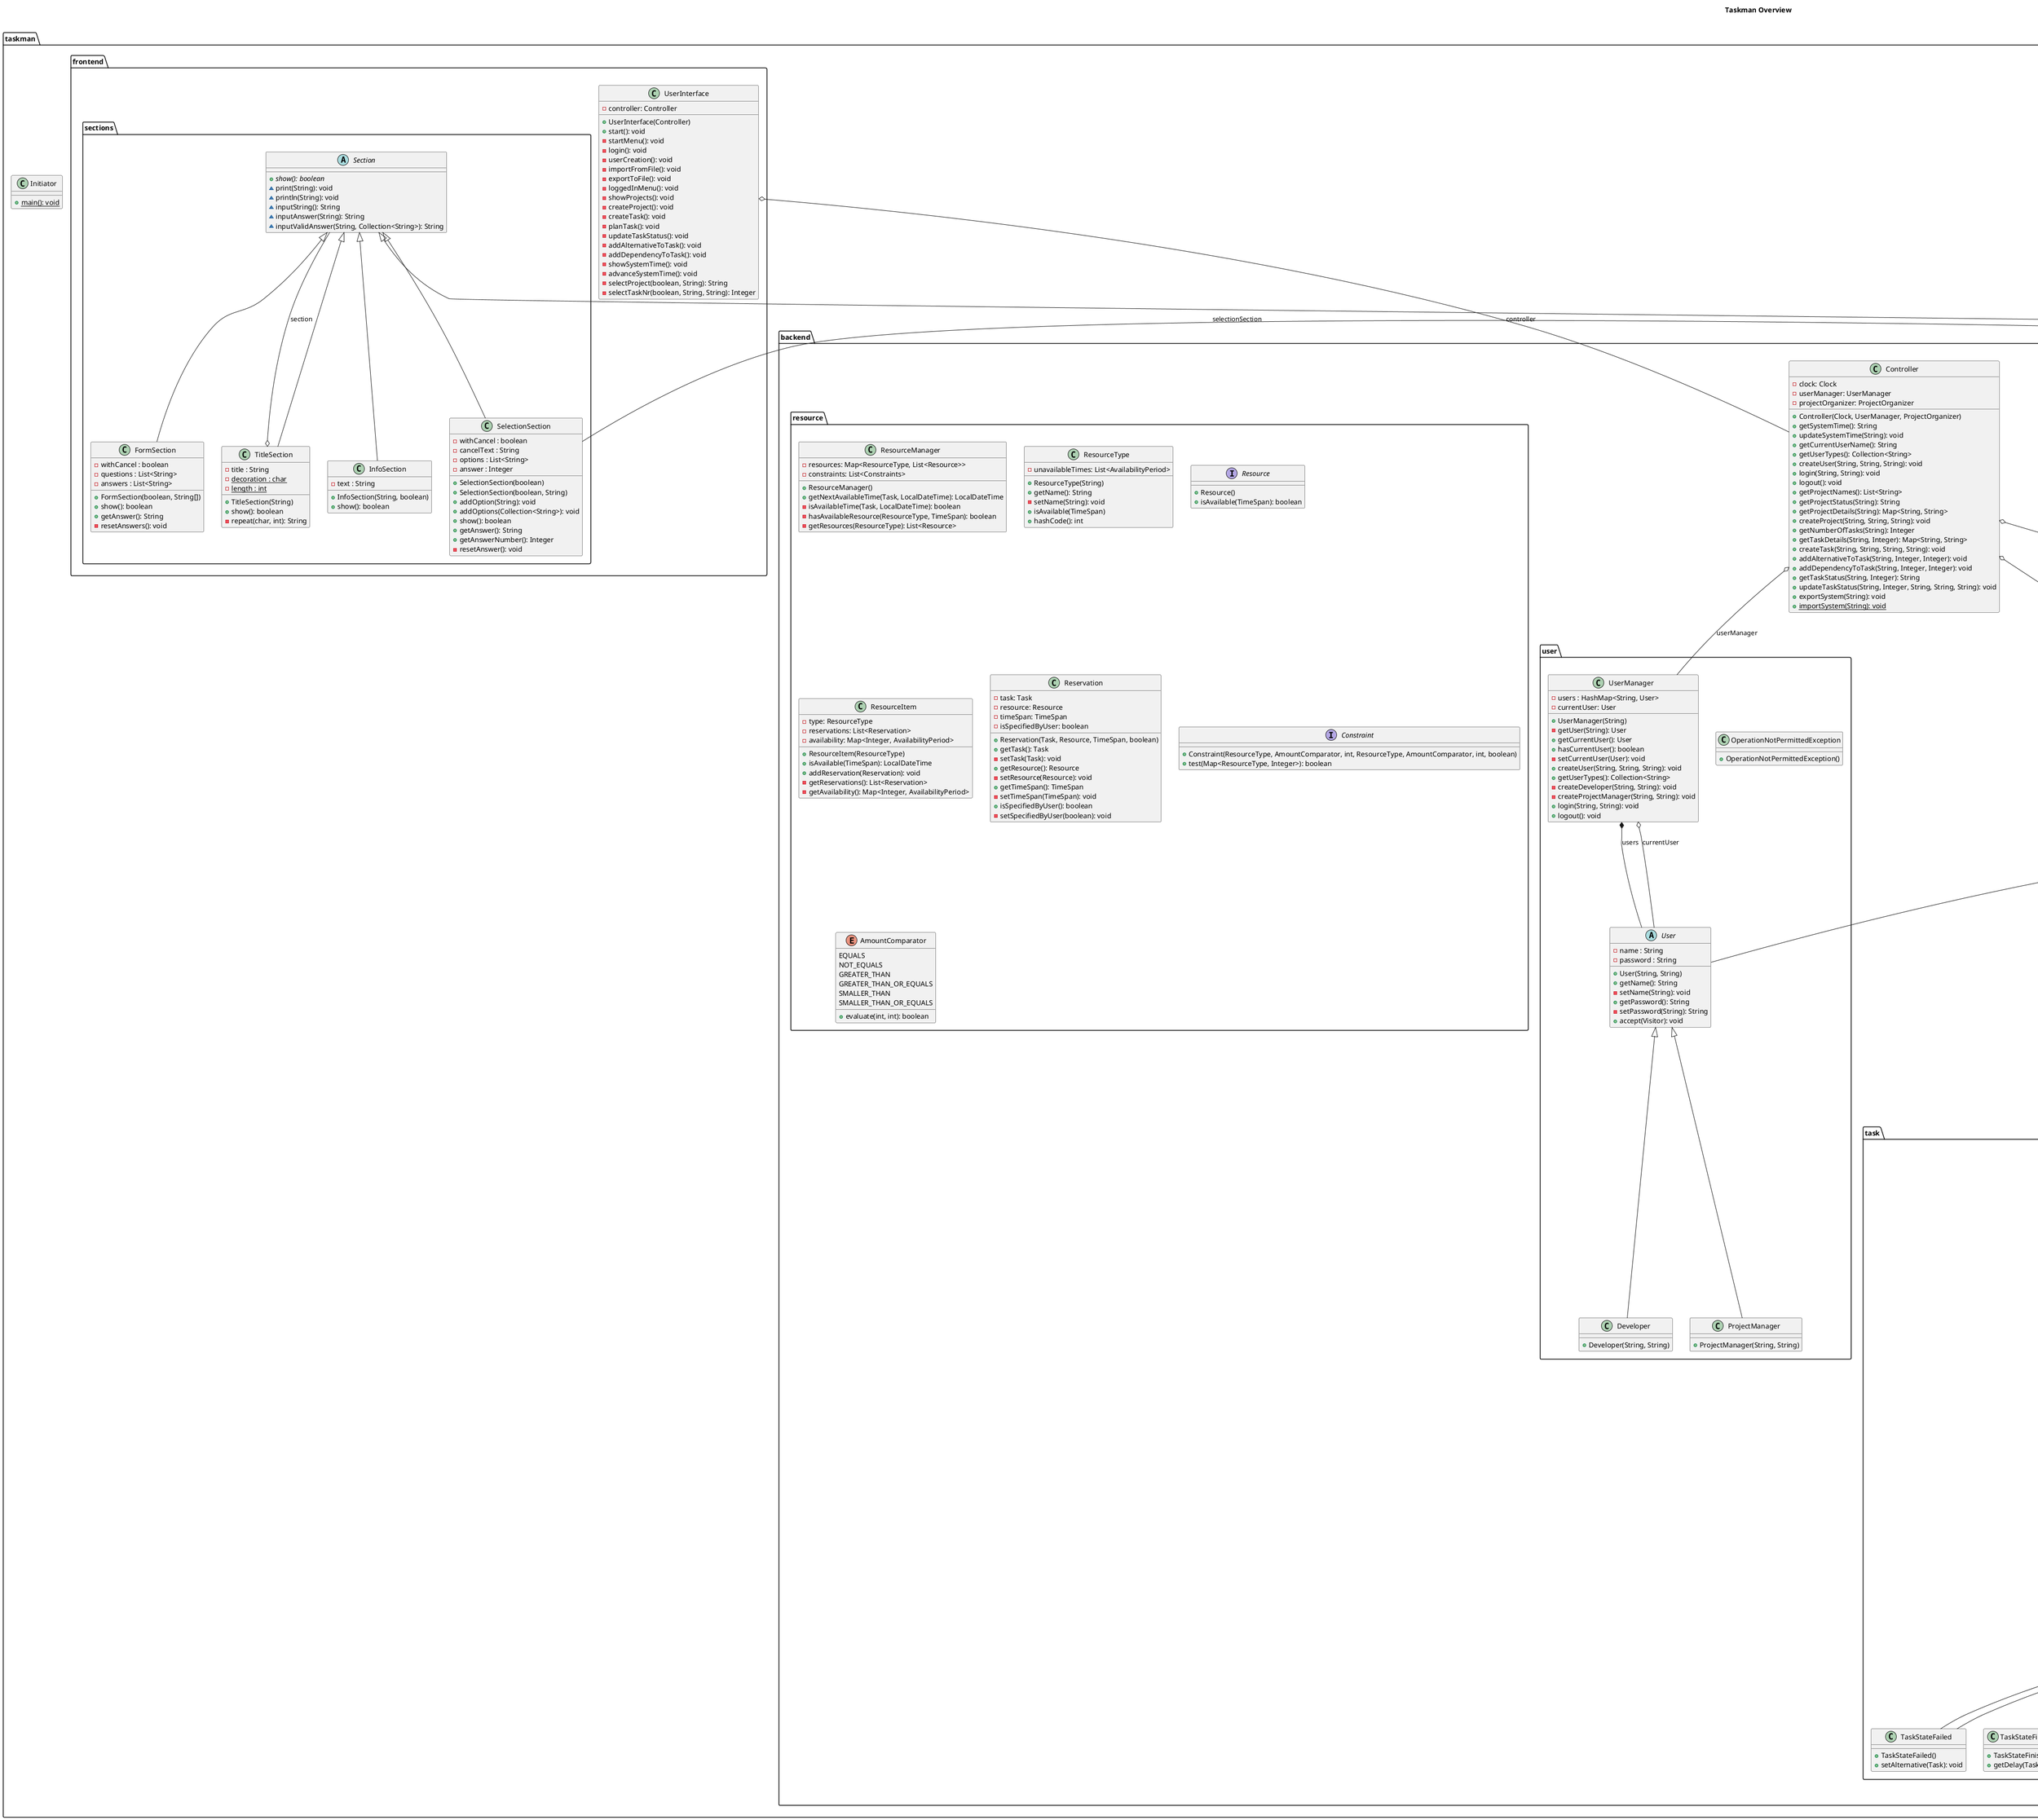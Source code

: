 @startuml

  title Taskman Overview\n

  package taskman {

    class Initiator {
        {static} + main(): void
    }

    package taskman.frontend {

      class UserInterface {
          - controller: Controller

          + UserInterface(Controller)
          + start(): void
          - startMenu(): void
          - login(): void
          - userCreation(): void
          - importFromFile(): void
          - exportToFile(): void
          - loggedInMenu(): void
          - showProjects(): void
          - createProject(): void
          - createTask(): void
          - planTask(): void
          - updateTaskStatus(): void
          - addAlternativeToTask(): void
          - addDependencyToTask(): void
          - showSystemTime(): void
          - advanceSystemTime(): void
          - selectProject(boolean, String): String
          - selectTaskNr(boolean, String, String): Integer
      }

      package taskman.frontend.sections {

        abstract class Section {
            {abstract} + show(): boolean
            ~ print(String): void
            ~ println(String): void
            ~ inputString(): String
            ~ inputAnswer(String): String
            ~ inputValidAnswer(String, Collection<String>): String
        }

        class FormSection {
            - withCancel : boolean
            - questions : List<String>
            - answers : List<String>

            + FormSection(boolean, String[])
            + show(): boolean
            + getAnswer(): String
            - resetAnswers(): void
        }

        class InfoSection {
            - text : String

            + InfoSection(String, boolean)
            + show(): boolean
        }

        class SelectionSection {
            - withCancel : boolean
            - cancelText : String
            - options : List<String>
            - answer : Integer

            + SelectionSection(boolean)
            + SelectionSection(boolean, String)
            + addOption(String): void
            + addOptions(Collection<String>): void
            + show(): boolean
            + getAnswer(): String
            + getAnswerNumber(): Integer
            - resetAnswer(): void
        }

        class TitleSection {
            - title : String
            {static} - decoration : char
            {static} - length : int

            + TitleSection(String)
            + show(): boolean
            - repeat(char, int): String
        }
      }
    }

    package taskman.backend {

      class Controller {
          - clock: Clock
          - userManager: UserManager
          - projectOrganizer: ProjectOrganizer

          + Controller(Clock, UserManager, ProjectOrganizer)
          + getSystemTime(): String
          + updateSystemTime(String): void
          + getCurrentUserName(): String
          + getUserTypes(): Collection<String>
          + createUser(String, String, String): void
          + login(String, String): void
          + logout(): void
          + getProjectNames(): List<String>
          + getProjectStatus(String): String
          + getProjectDetails(String): Map<String, String>
          + createProject(String, String, String): void
          + getNumberOfTasks(String): Integer
          + getTaskDetails(String, Integer): Map<String, String>
          + createTask(String, String, String, String): void
          + addAlternativeToTask(String, Integer, Integer): void
          + addDependencyToTask(String, Integer, Integer): void
          + getTaskStatus(String, Integer): String
          + updateTaskStatus(String, Integer, String, String, String): void
          + exportSystem(String): void
          {static} + importSystem(String): void
      }

      package taskman.backend.time {

        class Clock {
            - time : LocalDateTime

            + getTime(): LocalDateTime
            + updateSystemTime(LocalDateTime): void
            + accept(Visitor): void
        }

        class TimeParser {
            {static} - DATE_TIME_FORMATTER : DateTimeFormatter

            {static} + convertLocalDateTimeToString(LocalDateTime): String
            {static} + convertStringToLocalDateTime(String): LocalDateTime
        }

        class TimeSpan {
            - startTime : LocalDateTime
            - endTime : LocalDateTime

            + TimeSpan(LocalDateTime, LocalDateTime)
            + getStartTime(): LocalDateTime
            - setStartTime(LocalDateTime): void
            + getEndTime(): LocalDateTime
            - setEndTime(LocalDateTime): void
            + canHaveAsEndTime(LocalDateTime): boolean
            + accept(Visitor): void
        }

        class WeekTimeSpan {
            - startTime: WeekTime
            - endTime: WeekTime

            + WeekTimeSpan(WeekTime startTime, WeekTime endtime)
            + WeekTime getStartTime()
            + WeekTime getEndTime()
            + accept(Visitor v)
        }

        class WeekTime {
            - time: LocalTime
            - day: DayOfWeek

            + WeekTime(LocalTime time, DayOfWeek day)
            + DayOfWeek getDay()
            + LocalTime getTime()
        }
      }

      package taskman.backend.importExport {
        class ImportExportException {
            + ImportExportException(String)
        }

        class XmlObject {
            - doc : Document
            - element : Element

            + XmlObject()
            - XmlObject(Document, Element)
            + exportTo(String): void
            {static} + importFrom(String): XmlObject
            + createChild(String): XmlObject
            + getXmlObject(String): XmlObject
            + getXmlObjects(String): Collection<XmlObject>
            + addAttribute(String, String): void
            + getAttribute(String): String
            + addText(String, String): void
            + getText(String): String
            + getTexts(String): List<String>
        }
      }

      package taskman.backend.visitor {

        interface Entity {
            {abstract} + accept(Visitor): void
        }

        interface Visitor {
            {abstract} + visitProject(ProjectOrganizer): void
            {abstract} + visitTask(Task): void
            {abstract} + visitTimeSpan(TimeSpan): void
            {abstract} + visitClock(Clock): void
            {abstract} + visitUser(User): void
        }

        class DetailVisitor {
            - time : LocalDateTime
            - details : HashMap<String, String>

            + DetailVisitor(LocalDateTime)
            + getDetails(): HashMap<String, String>
            - createDetailsMap(): void
            + visitProject(ProjectOrganizer): void
            + visitTask(Task): void
            + visitTimeSpan(TimeSpan): void
            + visitClock(Clock): void
            + visitUser(User): void
        }

        class ExportVisitor {
            - root: XmlObject

            + visitProject(ProjectOrganizer): void
            + visitTask(Task): void
            + visitTimeSpan(TimeSpan): void
            + visitClock(Clock): void
            + visitUser(User): void
        }
      }

      package taskman.backend.project {

        class ProjectOrganizer {
            - projects : Collection<Project>

            + ProjectOrganizer()
            + getProjectNames(): List<String>
            + projectExists(String): boolean
            + getProject(String): Project
            + createProject(String, String, LocalDateTime, LocalDateTime, User): void
        }

        class Project {
            - name : String
            - description : String
            - creationTime : LocalDateTime
            - dueTime : LocalDateTime
            - taskList : ArrayList<Task>

            + Project(String, String, LocalDateTime, LocalDateTime, User)
            + createTask(String, long, double, User): void
            - addTaskToList(Task): void
            + getStatus(LocalDateTime): String
            + removeTask(Task): void
            + getName(): String
            - setName(String): void
            + getDescription(): String
            - setDescription(String): void
            + getCreationTime(): LocalDateTime
            - setCreationTime(LocalDateTime): void
            + getDueTime(): LocalDateTime
            - setDueTime(LocalDateTime): void
            + getTask(int): Task
            + getTasks(): List<Task>
            + getNumberOfTasks(): Integer
            + accept(Visitor): void
        }
      }

      package taskman.backend.task {
        class Task {
            - description : String
            - estimatedDuration : long
            - acceptableDeviation : double
            - dependencies : ArrayList<Task>
            - requirements : HashMap<ResourceType, Integer>

            + Task(String, long, double)
            - Task(String, long, double, TimeSpan, TaskState)
            + getDescription(): String
            - setDescription(String): void
            + getEstimatedDuration(): long
            - setEstimatedDuration(long): void
            + getAcceptableDeviation(): double
            - setAcceptableDeviation(double): void
            + getTimeSpan(): TimeSpan
            # setTimeSpan(LocalDateTime, LocalDateTime): void
            - setTimeSpan(TimeSpan): void
            + getState(): TaskState
            # changeState(TaskState): void
            + getStatus(): String
            + updateStatus(LocalDateTime, LocalDateTime, String): void
            + getDelay(): long
            + getAlternative(): Task
            # setAlternativeTask(Task): void
            + setAlternative(Task): void
            + getDependencies(): List<Task>
            - setDependencies(List<Task>): void
            # addDependencyTask(Task): void
            + addDependency(Task): void
            + removeDependency(Task): void
            + getRequirements(): Map<ResourceType>
            + addRequirement(ResourceType, int): void
            + plan(User, LocalDateTime, List<Resource>): void
            # createReservation(LocalDateTime, Resource): void
            {static} # containsLoop(Task, Task): boolean
            + accept(Visitor): void
        }

        abstract class TaskState {
            - status : String
            + getStatus(): String
            # setStatus(String): void
            + getDelay(Task): long
            + updateStatus(Task, LocalDateTime, LocalDateTime, String): void
            + setAlternative(Task, Task): void
            + addDependency(Task, Task): void
            + planTask(Task, ...): void
        }

        class TaskStateUnavailable {
            + TaskStateUnavailable()
            + addDependency(Task, Task): void
        }

        class TaskStatePlanned {
            + TaskStatePlanned()
        }

        class TaskStateAvailable {
            + TaskStateAvailable()
        }

        class TaskStateExecuting {
            + TaskStateExecuting()
            + updateStatus(Task, LocalDateTime, LocalDateTime, String): void
        }

        class TaskStateFailed {
            + TaskStateFailed()
            + setAlternative(Task): void
        }

        class TaskStateFinished {
            + TaskStateFinished()
            + getDelay(Task): long
        }

        Task -up-|> Entity
        Task o-- TimeSpan : timeSpan
        Task o-- TaskState : state
        Task o-- Task : alternative
        TaskStateAvailable -up-|> TaskState
        TaskStateExecuting -up-|> TaskState
        TaskStateFailed -up-|> TaskState
        TaskStateFinished -up-|> TaskState
        TaskStatePlanned -up-|> TaskState
        TaskStateUnavailable -up-|> TaskState
      }

      package taskman.backend.resource {

        class ResourceManager {
           - resources: Map<ResourceType, List<Resource>>
           - constraints: List<Constraints>

           + ResourceManager()
           + getNextAvailableTime(Task, LocalDateTime): LocalDateTime
           - isAvailableTime(Task, LocalDateTime): boolean
           - hasAvailableResource(ResourceType, TimeSpan): boolean
           - getResources(ResourceType): List<Resource>
        }

        class ResourceType {
           - unavailableTimes: List<AvailabilityPeriod>

           + ResourceType(String)
           + getName(): String
           - setName(String): void
           + isAvailable(TimeSpan)
           + hashCode(): int
        }

        interface Resource {
           + Resource()
           + isAvailable(TimeSpan): boolean
        }

        class ResourceItem {
           - type: ResourceType
           - reservations: List<Reservation>
           - availability: Map<Integer, AvailabilityPeriod>

           + ResourceItem(ResourceType)
           + isAvailable(TimeSpan): LocalDateTime
           + addReservation(Reservation): void
           - getReservations(): List<Reservation>
           - getAvailability(): Map<Integer, AvailabilityPeriod>
        }

        class Reservation {
             - task: Task
             - resource: Resource
             - timeSpan: TimeSpan
             - isSpecifiedByUser: boolean

             + Reservation(Task, Resource, TimeSpan, boolean)
             + getTask(): Task
             - setTask(Task): void
             + getResource(): Resource
             - setResource(Resource): void
             + getTimeSpan(): TimeSpan
             - setTimeSpan(TimeSpan): void
             + isSpecifiedByUser(): boolean
             - setSpecifiedByUser(boolean): void
        }

        interface Constraint {
            + Constraint(ResourceType, AmountComparator, int, ResourceType, AmountComparator, int, boolean)
            + test(Map<ResourceType, Integer>): boolean
        }

        enum AmountComparator {
            EQUALS
            NOT_EQUALS
            GREATER_THAN
            GREATER_THAN_OR_EQUALS
            SMALLER_THAN
            SMALLER_THAN_OR_EQUALS

            + evaluate(int, int): boolean
        }
      }

      package taskman.backend.user {

        class OperationNotPermittedException {
            + OperationNotPermittedException()
        }

        class UserManager {
            - users : HashMap<String, User>
            - currentUser: User

            + UserManager(String)
            - getUser(String): User
            + getCurrentUser(): User
            + hasCurrentUser(): boolean
            - setCurrentUser(User): void
            + createUser(String, String, String): void
            + getUserTypes(): Collection<String>
            - createDeveloper(String, String): void
            - createProjectManager(String, String): void
            + login(String, String): void
            + logout(): void
        }

        abstract class User {
            - name : String
            - password : String

            + User(String, String)
            + getName(): String
            - setName(String): void
            + getPassword(): String
            - setPassword(String): String
            + accept(Visitor): void
        }

        class Developer {
            + Developer(String, String)
        }

        class ProjectManager {
            + ProjectManager(String, String)
        }
      }
    }
  }


  Task o-- Task: dependencies
  UserManager *-- User: users
  ProjectOrganizer *-- Project: projects
  Project *-- Task: taskList

  ExportVisitor -up-|> Visitor
  Clock -up-|> Entity
  Controller o-- Clock : clock
  Controller o-- UserManager : userManager
  Controller o-- ProjectOrganizer : projectOrganizer
  DetailVisitor -up-|> Visitor
  Developer -up-|> User
  FormSection -up-|> Section
  InfoSection -up-|> Section
  MenuSection -up-|> Section
  MenuSection o-- SelectionSection : selectionSection
  Project -up-|> Entity
  ProjectManager -up-|> User
  SelectionSection -up-|> Section
  Task -up-|> Entity
  Task o-- TimeSpan : timeSpan
  Task o-- TaskState : state
  Task o-- Task : alternative
  TaskStateExecuting -up-|> TaskState
  TaskStateFailed -up-|> TaskState
  TaskStateFinished -up-|> TaskState
  TaskStateInactive -up-|> TaskState
  TimeSpan -up-|> Entity
  TitleSection -up-|> Section
  TitleSection o-- Section : section
  User -up-|> Entity
  UserInterface o-- Controller : controller
  UserManager o-- User : currentUser

@enduml
